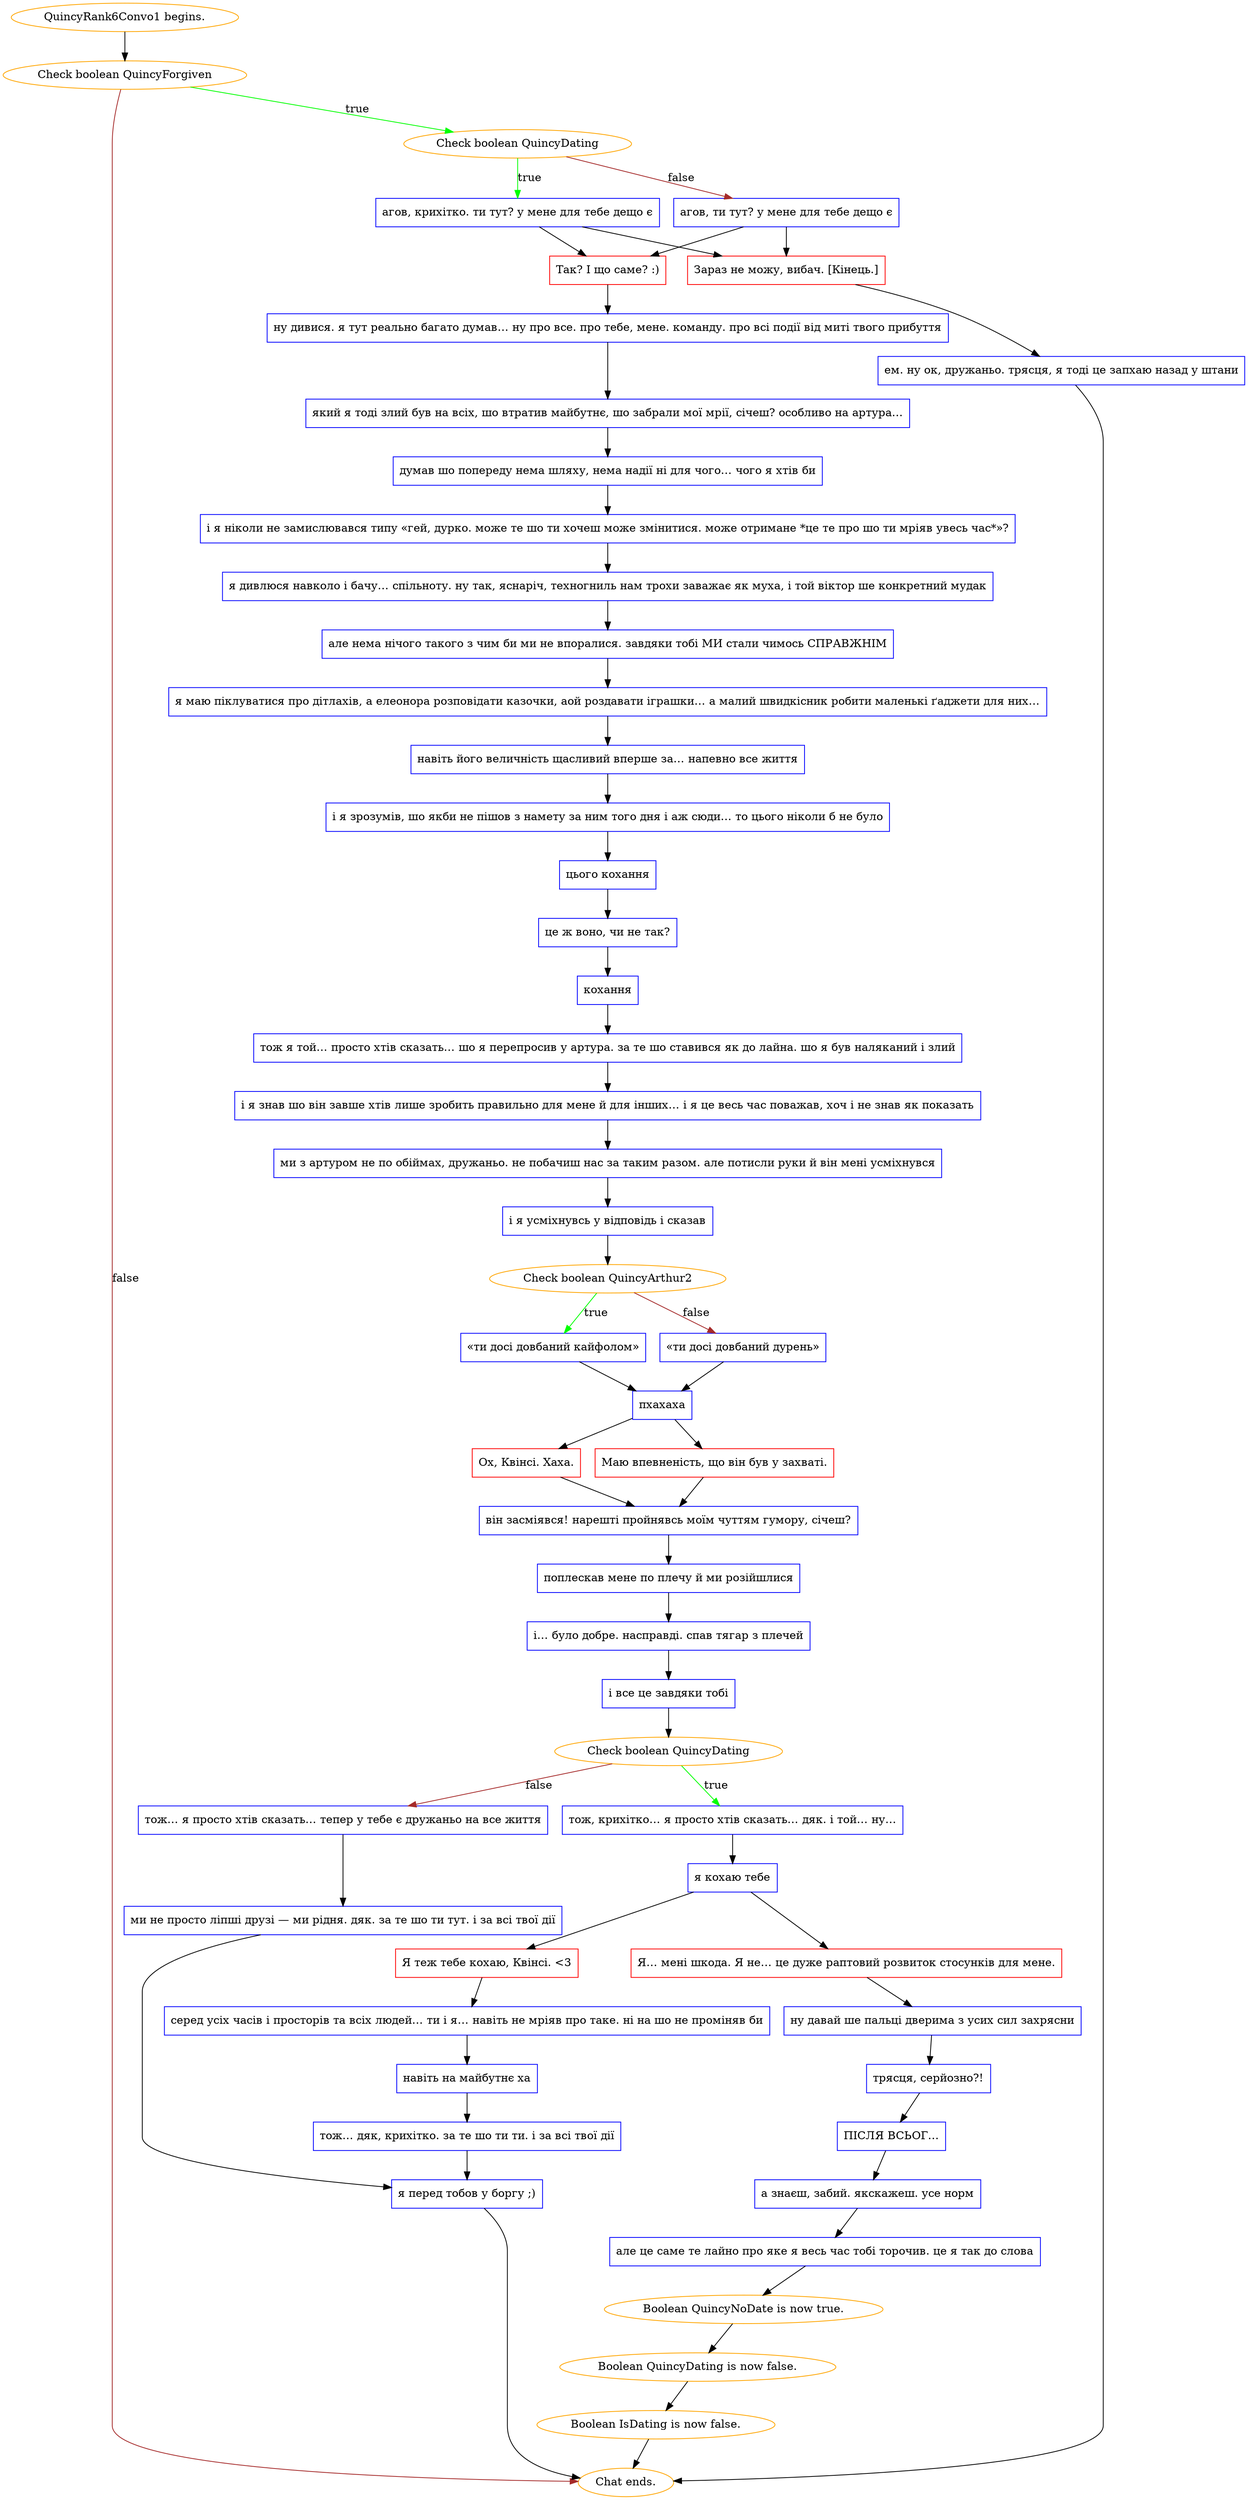 digraph {
	"QuincyRank6Convo1 begins." [color=orange];
		"QuincyRank6Convo1 begins." -> j1028790650;
	j1028790650 [label="Check boolean QuincyForgiven",color=orange];
		j1028790650 -> j1681426543 [label=true,color=green];
		j1028790650 -> "Chat ends." [label=false,color=brown];
	j1681426543 [label="Check boolean QuincyDating",color=orange];
		j1681426543 -> j3648453070 [label=true,color=green];
		j1681426543 -> j4229703022 [label=false,color=brown];
	"Chat ends." [color=orange];
	j3648453070 [label="агов, крихітко. ти тут? у мене для тебе дещо є",shape=box,color=blue];
		j3648453070 -> j2395130456;
		j3648453070 -> j4116723127;
	j4229703022 [label="агов, ти тут? у мене для тебе дещо є",shape=box,color=blue];
		j4229703022 -> j2395130456;
		j4229703022 -> j4116723127;
	j2395130456 [label="Так? І що саме? :)",shape=box,color=red];
		j2395130456 -> j1065323511;
	j4116723127 [label="Зараз не можу, вибач. [Кінець.]",shape=box,color=red];
		j4116723127 -> j1352653703;
	j1065323511 [label="ну дивися. я тут реально багато думав… ну про все. про тебе, мене. команду. про всі події від миті твого прибуття",shape=box,color=blue];
		j1065323511 -> j3287380661;
	j1352653703 [label="ем. ну ок, дружаньо. трясця, я тоді це запхаю назад у штани",shape=box,color=blue];
		j1352653703 -> "Chat ends.";
	j3287380661 [label="який я тоді злий був на всіх, шо втратив майбутнє, шо забрали мої мрії, січеш? особливо на артура…",shape=box,color=blue];
		j3287380661 -> j3631412563;
	j3631412563 [label="думав шо попереду нема шляху, нема надії ні для чого… чого я хтів би",shape=box,color=blue];
		j3631412563 -> j3306922744;
	j3306922744 [label="і я ніколи не замислювався типу «гей, дурко. може те шо ти хочеш може змінитися. може отримане *це те про шо ти мріяв увесь час*»?",shape=box,color=blue];
		j3306922744 -> j227879891;
	j227879891 [label="я дивлюся навколо і бачу… спільноту. ну так, яснаріч, техногниль нам трохи заважає як муха, і той віктор ше конкретний мудак",shape=box,color=blue];
		j227879891 -> j2818066850;
	j2818066850 [label="але нема нічого такого з чим би ми не впоралися. завдяки тобі МИ стали чимось СПРАВЖНІМ",shape=box,color=blue];
		j2818066850 -> j3670923092;
	j3670923092 [label="я маю піклуватися про дітлахів, а елеонора розповідати казочки, аой роздавати іграшки… а малий швидкісник робити маленькі ґаджети для них…",shape=box,color=blue];
		j3670923092 -> j2568420372;
	j2568420372 [label="навіть його величність щасливий вперше за… напевно все життя",shape=box,color=blue];
		j2568420372 -> j3014251602;
	j3014251602 [label="і я зрозумів, шо якби не пішов з намету за ним того дня і аж сюди… то цього ніколи б не було",shape=box,color=blue];
		j3014251602 -> j901236409;
	j901236409 [label="цього кохання",shape=box,color=blue];
		j901236409 -> j2531908899;
	j2531908899 [label="це ж воно, чи не так?",shape=box,color=blue];
		j2531908899 -> j323593770;
	j323593770 [label="кохання",shape=box,color=blue];
		j323593770 -> j3419739345;
	j3419739345 [label="тож я той… просто хтів сказать… шо я перепросив у артура. за те шо ставився як до лайна. шо я був наляканий і злий",shape=box,color=blue];
		j3419739345 -> j106340940;
	j106340940 [label="і я знав шо він завше хтів лише зробить правильно для мене й для інших… і я це весь час поважав, хоч і не знав як показать",shape=box,color=blue];
		j106340940 -> j972419474;
	j972419474 [label="ми з артуром не по обіймах, дружаньо. не побачиш нас за таким разом. але потисли руки й він мені усміхнувся",shape=box,color=blue];
		j972419474 -> j3898825113;
	j3898825113 [label="і я усміхнувсь у відповідь і сказав",shape=box,color=blue];
		j3898825113 -> j44349994;
	j44349994 [label="Check boolean QuincyArthur2",color=orange];
		j44349994 -> j1721657818 [label=true,color=green];
		j44349994 -> j3443910837 [label=false,color=brown];
	j1721657818 [label="«ти досі довбаний кайфолом»",shape=box,color=blue];
		j1721657818 -> j1347604847;
	j3443910837 [label="«ти досі довбаний дурень»",shape=box,color=blue];
		j3443910837 -> j1347604847;
	j1347604847 [label="пхахаха",shape=box,color=blue];
		j1347604847 -> j4292520076;
		j1347604847 -> j2672408300;
	j4292520076 [label="Ох, Квінсі. Хаха.",shape=box,color=red];
		j4292520076 -> j896014581;
	j2672408300 [label="Маю впевненість, що він був у захваті.",shape=box,color=red];
		j2672408300 -> j896014581;
	j896014581 [label="він засміявся! нарешті пройнявсь моїм чуттям гумору, січеш?",shape=box,color=blue];
		j896014581 -> j933733219;
	j933733219 [label="поплескав мене по плечу й ми розійшлися",shape=box,color=blue];
		j933733219 -> j3134291759;
	j3134291759 [label="і… було добре. насправді. спав тягар з плечей",shape=box,color=blue];
		j3134291759 -> j935635288;
	j935635288 [label="і все це завдяки тобі",shape=box,color=blue];
		j935635288 -> j636346702;
	j636346702 [label="Check boolean QuincyDating",color=orange];
		j636346702 -> j2301327477 [label=true,color=green];
		j636346702 -> j2597807189 [label=false,color=brown];
	j2301327477 [label="тож, крихітко… я просто хтів сказать… дяк. і той… ну…",shape=box,color=blue];
		j2301327477 -> j1350609499;
	j2597807189 [label="тож… я просто хтів сказать… тепер у тебе є дружаньо на все життя",shape=box,color=blue];
		j2597807189 -> j2467086008;
	j1350609499 [label="я кохаю тебе",shape=box,color=blue];
		j1350609499 -> j1622762201;
		j1350609499 -> j1847716098;
	j2467086008 [label="ми не просто ліпші друзі — ми рідня. дяк. за те шо ти тут. і за всі твої дії",shape=box,color=blue];
		j2467086008 -> j143370509;
	j1622762201 [label="Я теж тебе кохаю, Квінсі. <3",shape=box,color=red];
		j1622762201 -> j3093211390;
	j1847716098 [label="Я… мені шкода. Я не… це дуже раптовий розвиток стосунків для мене.",shape=box,color=red];
		j1847716098 -> j481432332;
	j143370509 [label="я перед тобов у боргу ;)",shape=box,color=blue];
		j143370509 -> "Chat ends.";
	j3093211390 [label="серед усіх часів і просторів та всіх людей… ти і я… навіть не мріяв про таке. ні на шо не проміняв би",shape=box,color=blue];
		j3093211390 -> j1665937469;
	j481432332 [label="ну давай ше пальці дверима з усих сил захрясни",shape=box,color=blue];
		j481432332 -> j1409251056;
	j1665937469 [label="навіть на майбутнє ха",shape=box,color=blue];
		j1665937469 -> j2667371757;
	j1409251056 [label="трясця, серйозно?!",shape=box,color=blue];
		j1409251056 -> j2828541058;
	j2667371757 [label="тож… дяк, крихітко. за те шо ти ти. і за всі твої дії",shape=box,color=blue];
		j2667371757 -> j143370509;
	j2828541058 [label="ПІСЛЯ ВСЬОГ…",shape=box,color=blue];
		j2828541058 -> j1650045955;
	j1650045955 [label="а знаєш, забий. якскажеш. усе норм",shape=box,color=blue];
		j1650045955 -> j2974579098;
	j2974579098 [label="але це саме те лайно про яке я весь час тобі торочив. це я так до слова",shape=box,color=blue];
		j2974579098 -> j3567260245;
	j3567260245 [label="Boolean QuincyNoDate is now true.",color=orange];
		j3567260245 -> j3990685114;
	j3990685114 [label="Boolean QuincyDating is now false.",color=orange];
		j3990685114 -> j178902881;
	j178902881 [label="Boolean IsDating is now false.",color=orange];
		j178902881 -> "Chat ends.";
}